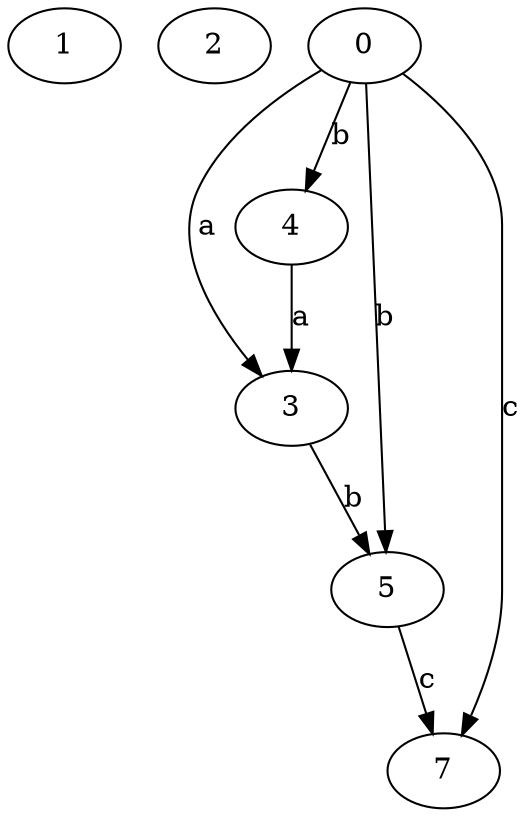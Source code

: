 strict digraph  {
1;
2;
3;
4;
5;
0;
7;
3 -> 5  [label=b];
4 -> 3  [label=a];
5 -> 7  [label=c];
0 -> 3  [label=a];
0 -> 4  [label=b];
0 -> 5  [label=b];
0 -> 7  [label=c];
}
